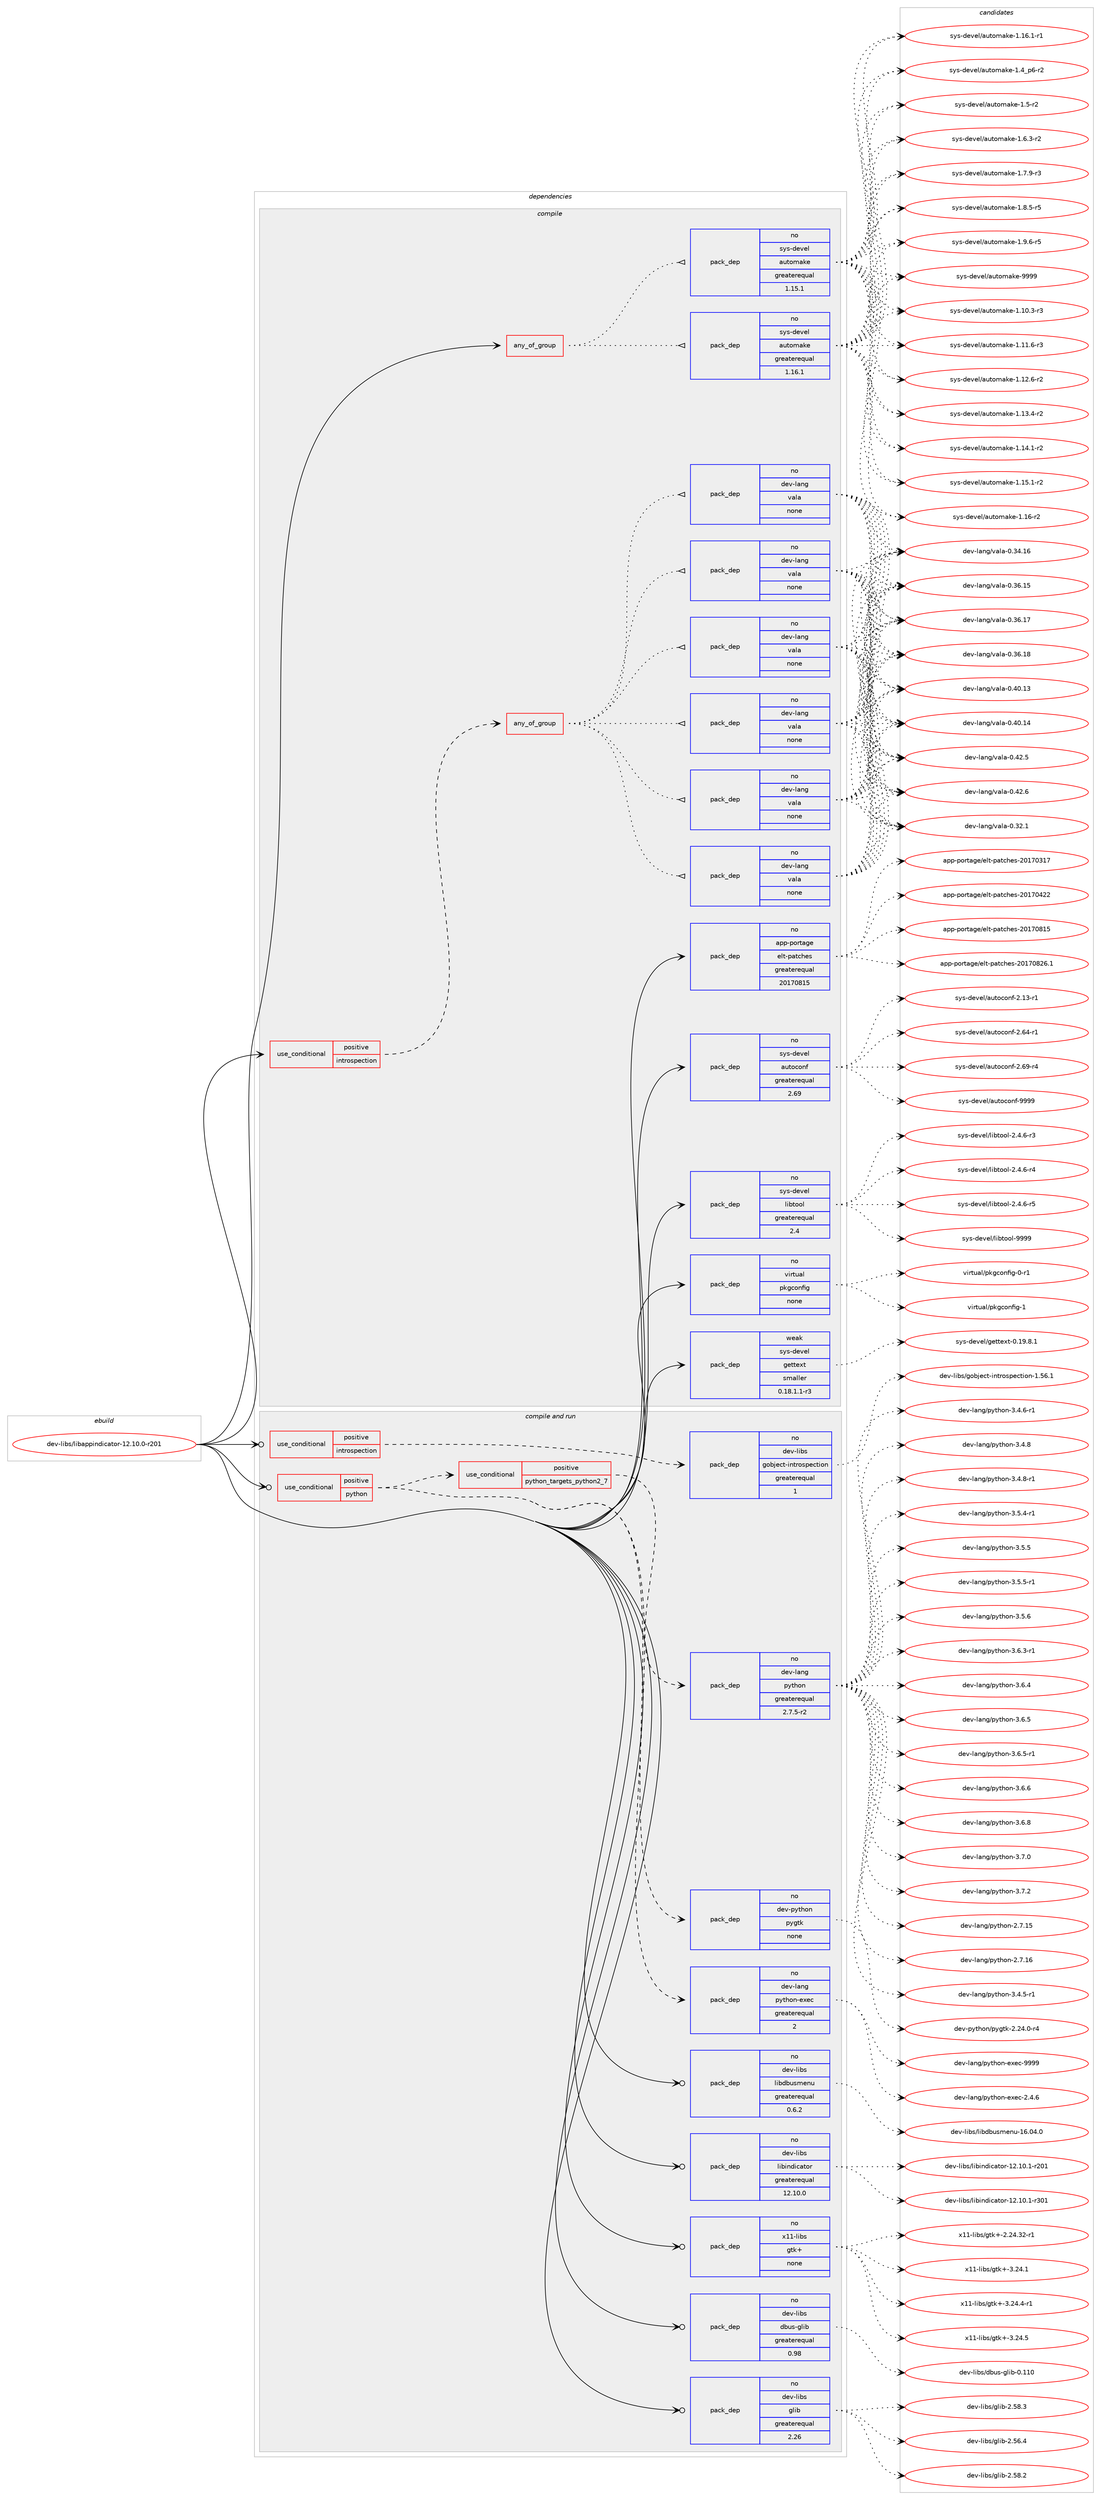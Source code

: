 digraph prolog {

# *************
# Graph options
# *************

newrank=true;
concentrate=true;
compound=true;
graph [rankdir=LR,fontname=Helvetica,fontsize=10,ranksep=1.5];#, ranksep=2.5, nodesep=0.2];
edge  [arrowhead=vee];
node  [fontname=Helvetica,fontsize=10];

# **********
# The ebuild
# **********

subgraph cluster_leftcol {
color=gray;
rank=same;
label=<<i>ebuild</i>>;
id [label="dev-libs/libappindicator-12.10.0-r201", color=red, width=4, href="../dev-libs/libappindicator-12.10.0-r201.svg"];
}

# ****************
# The dependencies
# ****************

subgraph cluster_midcol {
color=gray;
label=<<i>dependencies</i>>;
subgraph cluster_compile {
fillcolor="#eeeeee";
style=filled;
label=<<i>compile</i>>;
subgraph any22196 {
dependency1366815 [label=<<TABLE BORDER="0" CELLBORDER="1" CELLSPACING="0" CELLPADDING="4"><TR><TD CELLPADDING="10">any_of_group</TD></TR></TABLE>>, shape=none, color=red];subgraph pack978247 {
dependency1366816 [label=<<TABLE BORDER="0" CELLBORDER="1" CELLSPACING="0" CELLPADDING="4" WIDTH="220"><TR><TD ROWSPAN="6" CELLPADDING="30">pack_dep</TD></TR><TR><TD WIDTH="110">no</TD></TR><TR><TD>sys-devel</TD></TR><TR><TD>automake</TD></TR><TR><TD>greaterequal</TD></TR><TR><TD>1.16.1</TD></TR></TABLE>>, shape=none, color=blue];
}
dependency1366815:e -> dependency1366816:w [weight=20,style="dotted",arrowhead="oinv"];
subgraph pack978248 {
dependency1366817 [label=<<TABLE BORDER="0" CELLBORDER="1" CELLSPACING="0" CELLPADDING="4" WIDTH="220"><TR><TD ROWSPAN="6" CELLPADDING="30">pack_dep</TD></TR><TR><TD WIDTH="110">no</TD></TR><TR><TD>sys-devel</TD></TR><TR><TD>automake</TD></TR><TR><TD>greaterequal</TD></TR><TR><TD>1.15.1</TD></TR></TABLE>>, shape=none, color=blue];
}
dependency1366815:e -> dependency1366817:w [weight=20,style="dotted",arrowhead="oinv"];
}
id:e -> dependency1366815:w [weight=20,style="solid",arrowhead="vee"];
subgraph cond365820 {
dependency1366818 [label=<<TABLE BORDER="0" CELLBORDER="1" CELLSPACING="0" CELLPADDING="4"><TR><TD ROWSPAN="3" CELLPADDING="10">use_conditional</TD></TR><TR><TD>positive</TD></TR><TR><TD>introspection</TD></TR></TABLE>>, shape=none, color=red];
subgraph any22197 {
dependency1366819 [label=<<TABLE BORDER="0" CELLBORDER="1" CELLSPACING="0" CELLPADDING="4"><TR><TD CELLPADDING="10">any_of_group</TD></TR></TABLE>>, shape=none, color=red];subgraph pack978249 {
dependency1366820 [label=<<TABLE BORDER="0" CELLBORDER="1" CELLSPACING="0" CELLPADDING="4" WIDTH="220"><TR><TD ROWSPAN="6" CELLPADDING="30">pack_dep</TD></TR><TR><TD WIDTH="110">no</TD></TR><TR><TD>dev-lang</TD></TR><TR><TD>vala</TD></TR><TR><TD>none</TD></TR><TR><TD></TD></TR></TABLE>>, shape=none, color=blue];
}
dependency1366819:e -> dependency1366820:w [weight=20,style="dotted",arrowhead="oinv"];
subgraph pack978250 {
dependency1366821 [label=<<TABLE BORDER="0" CELLBORDER="1" CELLSPACING="0" CELLPADDING="4" WIDTH="220"><TR><TD ROWSPAN="6" CELLPADDING="30">pack_dep</TD></TR><TR><TD WIDTH="110">no</TD></TR><TR><TD>dev-lang</TD></TR><TR><TD>vala</TD></TR><TR><TD>none</TD></TR><TR><TD></TD></TR></TABLE>>, shape=none, color=blue];
}
dependency1366819:e -> dependency1366821:w [weight=20,style="dotted",arrowhead="oinv"];
subgraph pack978251 {
dependency1366822 [label=<<TABLE BORDER="0" CELLBORDER="1" CELLSPACING="0" CELLPADDING="4" WIDTH="220"><TR><TD ROWSPAN="6" CELLPADDING="30">pack_dep</TD></TR><TR><TD WIDTH="110">no</TD></TR><TR><TD>dev-lang</TD></TR><TR><TD>vala</TD></TR><TR><TD>none</TD></TR><TR><TD></TD></TR></TABLE>>, shape=none, color=blue];
}
dependency1366819:e -> dependency1366822:w [weight=20,style="dotted",arrowhead="oinv"];
subgraph pack978252 {
dependency1366823 [label=<<TABLE BORDER="0" CELLBORDER="1" CELLSPACING="0" CELLPADDING="4" WIDTH="220"><TR><TD ROWSPAN="6" CELLPADDING="30">pack_dep</TD></TR><TR><TD WIDTH="110">no</TD></TR><TR><TD>dev-lang</TD></TR><TR><TD>vala</TD></TR><TR><TD>none</TD></TR><TR><TD></TD></TR></TABLE>>, shape=none, color=blue];
}
dependency1366819:e -> dependency1366823:w [weight=20,style="dotted",arrowhead="oinv"];
subgraph pack978253 {
dependency1366824 [label=<<TABLE BORDER="0" CELLBORDER="1" CELLSPACING="0" CELLPADDING="4" WIDTH="220"><TR><TD ROWSPAN="6" CELLPADDING="30">pack_dep</TD></TR><TR><TD WIDTH="110">no</TD></TR><TR><TD>dev-lang</TD></TR><TR><TD>vala</TD></TR><TR><TD>none</TD></TR><TR><TD></TD></TR></TABLE>>, shape=none, color=blue];
}
dependency1366819:e -> dependency1366824:w [weight=20,style="dotted",arrowhead="oinv"];
subgraph pack978254 {
dependency1366825 [label=<<TABLE BORDER="0" CELLBORDER="1" CELLSPACING="0" CELLPADDING="4" WIDTH="220"><TR><TD ROWSPAN="6" CELLPADDING="30">pack_dep</TD></TR><TR><TD WIDTH="110">no</TD></TR><TR><TD>dev-lang</TD></TR><TR><TD>vala</TD></TR><TR><TD>none</TD></TR><TR><TD></TD></TR></TABLE>>, shape=none, color=blue];
}
dependency1366819:e -> dependency1366825:w [weight=20,style="dotted",arrowhead="oinv"];
}
dependency1366818:e -> dependency1366819:w [weight=20,style="dashed",arrowhead="vee"];
}
id:e -> dependency1366818:w [weight=20,style="solid",arrowhead="vee"];
subgraph pack978255 {
dependency1366826 [label=<<TABLE BORDER="0" CELLBORDER="1" CELLSPACING="0" CELLPADDING="4" WIDTH="220"><TR><TD ROWSPAN="6" CELLPADDING="30">pack_dep</TD></TR><TR><TD WIDTH="110">no</TD></TR><TR><TD>app-portage</TD></TR><TR><TD>elt-patches</TD></TR><TR><TD>greaterequal</TD></TR><TR><TD>20170815</TD></TR></TABLE>>, shape=none, color=blue];
}
id:e -> dependency1366826:w [weight=20,style="solid",arrowhead="vee"];
subgraph pack978256 {
dependency1366827 [label=<<TABLE BORDER="0" CELLBORDER="1" CELLSPACING="0" CELLPADDING="4" WIDTH="220"><TR><TD ROWSPAN="6" CELLPADDING="30">pack_dep</TD></TR><TR><TD WIDTH="110">no</TD></TR><TR><TD>sys-devel</TD></TR><TR><TD>autoconf</TD></TR><TR><TD>greaterequal</TD></TR><TR><TD>2.69</TD></TR></TABLE>>, shape=none, color=blue];
}
id:e -> dependency1366827:w [weight=20,style="solid",arrowhead="vee"];
subgraph pack978257 {
dependency1366828 [label=<<TABLE BORDER="0" CELLBORDER="1" CELLSPACING="0" CELLPADDING="4" WIDTH="220"><TR><TD ROWSPAN="6" CELLPADDING="30">pack_dep</TD></TR><TR><TD WIDTH="110">no</TD></TR><TR><TD>sys-devel</TD></TR><TR><TD>libtool</TD></TR><TR><TD>greaterequal</TD></TR><TR><TD>2.4</TD></TR></TABLE>>, shape=none, color=blue];
}
id:e -> dependency1366828:w [weight=20,style="solid",arrowhead="vee"];
subgraph pack978258 {
dependency1366829 [label=<<TABLE BORDER="0" CELLBORDER="1" CELLSPACING="0" CELLPADDING="4" WIDTH="220"><TR><TD ROWSPAN="6" CELLPADDING="30">pack_dep</TD></TR><TR><TD WIDTH="110">no</TD></TR><TR><TD>virtual</TD></TR><TR><TD>pkgconfig</TD></TR><TR><TD>none</TD></TR><TR><TD></TD></TR></TABLE>>, shape=none, color=blue];
}
id:e -> dependency1366829:w [weight=20,style="solid",arrowhead="vee"];
subgraph pack978259 {
dependency1366830 [label=<<TABLE BORDER="0" CELLBORDER="1" CELLSPACING="0" CELLPADDING="4" WIDTH="220"><TR><TD ROWSPAN="6" CELLPADDING="30">pack_dep</TD></TR><TR><TD WIDTH="110">weak</TD></TR><TR><TD>sys-devel</TD></TR><TR><TD>gettext</TD></TR><TR><TD>smaller</TD></TR><TR><TD>0.18.1.1-r3</TD></TR></TABLE>>, shape=none, color=blue];
}
id:e -> dependency1366830:w [weight=20,style="solid",arrowhead="vee"];
}
subgraph cluster_compileandrun {
fillcolor="#eeeeee";
style=filled;
label=<<i>compile and run</i>>;
subgraph cond365821 {
dependency1366831 [label=<<TABLE BORDER="0" CELLBORDER="1" CELLSPACING="0" CELLPADDING="4"><TR><TD ROWSPAN="3" CELLPADDING="10">use_conditional</TD></TR><TR><TD>positive</TD></TR><TR><TD>introspection</TD></TR></TABLE>>, shape=none, color=red];
subgraph pack978260 {
dependency1366832 [label=<<TABLE BORDER="0" CELLBORDER="1" CELLSPACING="0" CELLPADDING="4" WIDTH="220"><TR><TD ROWSPAN="6" CELLPADDING="30">pack_dep</TD></TR><TR><TD WIDTH="110">no</TD></TR><TR><TD>dev-libs</TD></TR><TR><TD>gobject-introspection</TD></TR><TR><TD>greaterequal</TD></TR><TR><TD>1</TD></TR></TABLE>>, shape=none, color=blue];
}
dependency1366831:e -> dependency1366832:w [weight=20,style="dashed",arrowhead="vee"];
}
id:e -> dependency1366831:w [weight=20,style="solid",arrowhead="odotvee"];
subgraph cond365822 {
dependency1366833 [label=<<TABLE BORDER="0" CELLBORDER="1" CELLSPACING="0" CELLPADDING="4"><TR><TD ROWSPAN="3" CELLPADDING="10">use_conditional</TD></TR><TR><TD>positive</TD></TR><TR><TD>python</TD></TR></TABLE>>, shape=none, color=red];
subgraph cond365823 {
dependency1366834 [label=<<TABLE BORDER="0" CELLBORDER="1" CELLSPACING="0" CELLPADDING="4"><TR><TD ROWSPAN="3" CELLPADDING="10">use_conditional</TD></TR><TR><TD>positive</TD></TR><TR><TD>python_targets_python2_7</TD></TR></TABLE>>, shape=none, color=red];
subgraph pack978261 {
dependency1366835 [label=<<TABLE BORDER="0" CELLBORDER="1" CELLSPACING="0" CELLPADDING="4" WIDTH="220"><TR><TD ROWSPAN="6" CELLPADDING="30">pack_dep</TD></TR><TR><TD WIDTH="110">no</TD></TR><TR><TD>dev-lang</TD></TR><TR><TD>python</TD></TR><TR><TD>greaterequal</TD></TR><TR><TD>2.7.5-r2</TD></TR></TABLE>>, shape=none, color=blue];
}
dependency1366834:e -> dependency1366835:w [weight=20,style="dashed",arrowhead="vee"];
}
dependency1366833:e -> dependency1366834:w [weight=20,style="dashed",arrowhead="vee"];
subgraph pack978262 {
dependency1366836 [label=<<TABLE BORDER="0" CELLBORDER="1" CELLSPACING="0" CELLPADDING="4" WIDTH="220"><TR><TD ROWSPAN="6" CELLPADDING="30">pack_dep</TD></TR><TR><TD WIDTH="110">no</TD></TR><TR><TD>dev-lang</TD></TR><TR><TD>python-exec</TD></TR><TR><TD>greaterequal</TD></TR><TR><TD>2</TD></TR></TABLE>>, shape=none, color=blue];
}
dependency1366833:e -> dependency1366836:w [weight=20,style="dashed",arrowhead="vee"];
subgraph pack978263 {
dependency1366837 [label=<<TABLE BORDER="0" CELLBORDER="1" CELLSPACING="0" CELLPADDING="4" WIDTH="220"><TR><TD ROWSPAN="6" CELLPADDING="30">pack_dep</TD></TR><TR><TD WIDTH="110">no</TD></TR><TR><TD>dev-python</TD></TR><TR><TD>pygtk</TD></TR><TR><TD>none</TD></TR><TR><TD></TD></TR></TABLE>>, shape=none, color=blue];
}
dependency1366833:e -> dependency1366837:w [weight=20,style="dashed",arrowhead="vee"];
}
id:e -> dependency1366833:w [weight=20,style="solid",arrowhead="odotvee"];
subgraph pack978264 {
dependency1366838 [label=<<TABLE BORDER="0" CELLBORDER="1" CELLSPACING="0" CELLPADDING="4" WIDTH="220"><TR><TD ROWSPAN="6" CELLPADDING="30">pack_dep</TD></TR><TR><TD WIDTH="110">no</TD></TR><TR><TD>dev-libs</TD></TR><TR><TD>dbus-glib</TD></TR><TR><TD>greaterequal</TD></TR><TR><TD>0.98</TD></TR></TABLE>>, shape=none, color=blue];
}
id:e -> dependency1366838:w [weight=20,style="solid",arrowhead="odotvee"];
subgraph pack978265 {
dependency1366839 [label=<<TABLE BORDER="0" CELLBORDER="1" CELLSPACING="0" CELLPADDING="4" WIDTH="220"><TR><TD ROWSPAN="6" CELLPADDING="30">pack_dep</TD></TR><TR><TD WIDTH="110">no</TD></TR><TR><TD>dev-libs</TD></TR><TR><TD>glib</TD></TR><TR><TD>greaterequal</TD></TR><TR><TD>2.26</TD></TR></TABLE>>, shape=none, color=blue];
}
id:e -> dependency1366839:w [weight=20,style="solid",arrowhead="odotvee"];
subgraph pack978266 {
dependency1366840 [label=<<TABLE BORDER="0" CELLBORDER="1" CELLSPACING="0" CELLPADDING="4" WIDTH="220"><TR><TD ROWSPAN="6" CELLPADDING="30">pack_dep</TD></TR><TR><TD WIDTH="110">no</TD></TR><TR><TD>dev-libs</TD></TR><TR><TD>libdbusmenu</TD></TR><TR><TD>greaterequal</TD></TR><TR><TD>0.6.2</TD></TR></TABLE>>, shape=none, color=blue];
}
id:e -> dependency1366840:w [weight=20,style="solid",arrowhead="odotvee"];
subgraph pack978267 {
dependency1366841 [label=<<TABLE BORDER="0" CELLBORDER="1" CELLSPACING="0" CELLPADDING="4" WIDTH="220"><TR><TD ROWSPAN="6" CELLPADDING="30">pack_dep</TD></TR><TR><TD WIDTH="110">no</TD></TR><TR><TD>dev-libs</TD></TR><TR><TD>libindicator</TD></TR><TR><TD>greaterequal</TD></TR><TR><TD>12.10.0</TD></TR></TABLE>>, shape=none, color=blue];
}
id:e -> dependency1366841:w [weight=20,style="solid",arrowhead="odotvee"];
subgraph pack978268 {
dependency1366842 [label=<<TABLE BORDER="0" CELLBORDER="1" CELLSPACING="0" CELLPADDING="4" WIDTH="220"><TR><TD ROWSPAN="6" CELLPADDING="30">pack_dep</TD></TR><TR><TD WIDTH="110">no</TD></TR><TR><TD>x11-libs</TD></TR><TR><TD>gtk+</TD></TR><TR><TD>none</TD></TR><TR><TD></TD></TR></TABLE>>, shape=none, color=blue];
}
id:e -> dependency1366842:w [weight=20,style="solid",arrowhead="odotvee"];
}
subgraph cluster_run {
fillcolor="#eeeeee";
style=filled;
label=<<i>run</i>>;
}
}

# **************
# The candidates
# **************

subgraph cluster_choices {
rank=same;
color=gray;
label=<<i>candidates</i>>;

subgraph choice978247 {
color=black;
nodesep=1;
choice11512111545100101118101108479711711611110997107101454946494846514511451 [label="sys-devel/automake-1.10.3-r3", color=red, width=4,href="../sys-devel/automake-1.10.3-r3.svg"];
choice11512111545100101118101108479711711611110997107101454946494946544511451 [label="sys-devel/automake-1.11.6-r3", color=red, width=4,href="../sys-devel/automake-1.11.6-r3.svg"];
choice11512111545100101118101108479711711611110997107101454946495046544511450 [label="sys-devel/automake-1.12.6-r2", color=red, width=4,href="../sys-devel/automake-1.12.6-r2.svg"];
choice11512111545100101118101108479711711611110997107101454946495146524511450 [label="sys-devel/automake-1.13.4-r2", color=red, width=4,href="../sys-devel/automake-1.13.4-r2.svg"];
choice11512111545100101118101108479711711611110997107101454946495246494511450 [label="sys-devel/automake-1.14.1-r2", color=red, width=4,href="../sys-devel/automake-1.14.1-r2.svg"];
choice11512111545100101118101108479711711611110997107101454946495346494511450 [label="sys-devel/automake-1.15.1-r2", color=red, width=4,href="../sys-devel/automake-1.15.1-r2.svg"];
choice1151211154510010111810110847971171161111099710710145494649544511450 [label="sys-devel/automake-1.16-r2", color=red, width=4,href="../sys-devel/automake-1.16-r2.svg"];
choice11512111545100101118101108479711711611110997107101454946495446494511449 [label="sys-devel/automake-1.16.1-r1", color=red, width=4,href="../sys-devel/automake-1.16.1-r1.svg"];
choice115121115451001011181011084797117116111109971071014549465295112544511450 [label="sys-devel/automake-1.4_p6-r2", color=red, width=4,href="../sys-devel/automake-1.4_p6-r2.svg"];
choice11512111545100101118101108479711711611110997107101454946534511450 [label="sys-devel/automake-1.5-r2", color=red, width=4,href="../sys-devel/automake-1.5-r2.svg"];
choice115121115451001011181011084797117116111109971071014549465446514511450 [label="sys-devel/automake-1.6.3-r2", color=red, width=4,href="../sys-devel/automake-1.6.3-r2.svg"];
choice115121115451001011181011084797117116111109971071014549465546574511451 [label="sys-devel/automake-1.7.9-r3", color=red, width=4,href="../sys-devel/automake-1.7.9-r3.svg"];
choice115121115451001011181011084797117116111109971071014549465646534511453 [label="sys-devel/automake-1.8.5-r5", color=red, width=4,href="../sys-devel/automake-1.8.5-r5.svg"];
choice115121115451001011181011084797117116111109971071014549465746544511453 [label="sys-devel/automake-1.9.6-r5", color=red, width=4,href="../sys-devel/automake-1.9.6-r5.svg"];
choice115121115451001011181011084797117116111109971071014557575757 [label="sys-devel/automake-9999", color=red, width=4,href="../sys-devel/automake-9999.svg"];
dependency1366816:e -> choice11512111545100101118101108479711711611110997107101454946494846514511451:w [style=dotted,weight="100"];
dependency1366816:e -> choice11512111545100101118101108479711711611110997107101454946494946544511451:w [style=dotted,weight="100"];
dependency1366816:e -> choice11512111545100101118101108479711711611110997107101454946495046544511450:w [style=dotted,weight="100"];
dependency1366816:e -> choice11512111545100101118101108479711711611110997107101454946495146524511450:w [style=dotted,weight="100"];
dependency1366816:e -> choice11512111545100101118101108479711711611110997107101454946495246494511450:w [style=dotted,weight="100"];
dependency1366816:e -> choice11512111545100101118101108479711711611110997107101454946495346494511450:w [style=dotted,weight="100"];
dependency1366816:e -> choice1151211154510010111810110847971171161111099710710145494649544511450:w [style=dotted,weight="100"];
dependency1366816:e -> choice11512111545100101118101108479711711611110997107101454946495446494511449:w [style=dotted,weight="100"];
dependency1366816:e -> choice115121115451001011181011084797117116111109971071014549465295112544511450:w [style=dotted,weight="100"];
dependency1366816:e -> choice11512111545100101118101108479711711611110997107101454946534511450:w [style=dotted,weight="100"];
dependency1366816:e -> choice115121115451001011181011084797117116111109971071014549465446514511450:w [style=dotted,weight="100"];
dependency1366816:e -> choice115121115451001011181011084797117116111109971071014549465546574511451:w [style=dotted,weight="100"];
dependency1366816:e -> choice115121115451001011181011084797117116111109971071014549465646534511453:w [style=dotted,weight="100"];
dependency1366816:e -> choice115121115451001011181011084797117116111109971071014549465746544511453:w [style=dotted,weight="100"];
dependency1366816:e -> choice115121115451001011181011084797117116111109971071014557575757:w [style=dotted,weight="100"];
}
subgraph choice978248 {
color=black;
nodesep=1;
choice11512111545100101118101108479711711611110997107101454946494846514511451 [label="sys-devel/automake-1.10.3-r3", color=red, width=4,href="../sys-devel/automake-1.10.3-r3.svg"];
choice11512111545100101118101108479711711611110997107101454946494946544511451 [label="sys-devel/automake-1.11.6-r3", color=red, width=4,href="../sys-devel/automake-1.11.6-r3.svg"];
choice11512111545100101118101108479711711611110997107101454946495046544511450 [label="sys-devel/automake-1.12.6-r2", color=red, width=4,href="../sys-devel/automake-1.12.6-r2.svg"];
choice11512111545100101118101108479711711611110997107101454946495146524511450 [label="sys-devel/automake-1.13.4-r2", color=red, width=4,href="../sys-devel/automake-1.13.4-r2.svg"];
choice11512111545100101118101108479711711611110997107101454946495246494511450 [label="sys-devel/automake-1.14.1-r2", color=red, width=4,href="../sys-devel/automake-1.14.1-r2.svg"];
choice11512111545100101118101108479711711611110997107101454946495346494511450 [label="sys-devel/automake-1.15.1-r2", color=red, width=4,href="../sys-devel/automake-1.15.1-r2.svg"];
choice1151211154510010111810110847971171161111099710710145494649544511450 [label="sys-devel/automake-1.16-r2", color=red, width=4,href="../sys-devel/automake-1.16-r2.svg"];
choice11512111545100101118101108479711711611110997107101454946495446494511449 [label="sys-devel/automake-1.16.1-r1", color=red, width=4,href="../sys-devel/automake-1.16.1-r1.svg"];
choice115121115451001011181011084797117116111109971071014549465295112544511450 [label="sys-devel/automake-1.4_p6-r2", color=red, width=4,href="../sys-devel/automake-1.4_p6-r2.svg"];
choice11512111545100101118101108479711711611110997107101454946534511450 [label="sys-devel/automake-1.5-r2", color=red, width=4,href="../sys-devel/automake-1.5-r2.svg"];
choice115121115451001011181011084797117116111109971071014549465446514511450 [label="sys-devel/automake-1.6.3-r2", color=red, width=4,href="../sys-devel/automake-1.6.3-r2.svg"];
choice115121115451001011181011084797117116111109971071014549465546574511451 [label="sys-devel/automake-1.7.9-r3", color=red, width=4,href="../sys-devel/automake-1.7.9-r3.svg"];
choice115121115451001011181011084797117116111109971071014549465646534511453 [label="sys-devel/automake-1.8.5-r5", color=red, width=4,href="../sys-devel/automake-1.8.5-r5.svg"];
choice115121115451001011181011084797117116111109971071014549465746544511453 [label="sys-devel/automake-1.9.6-r5", color=red, width=4,href="../sys-devel/automake-1.9.6-r5.svg"];
choice115121115451001011181011084797117116111109971071014557575757 [label="sys-devel/automake-9999", color=red, width=4,href="../sys-devel/automake-9999.svg"];
dependency1366817:e -> choice11512111545100101118101108479711711611110997107101454946494846514511451:w [style=dotted,weight="100"];
dependency1366817:e -> choice11512111545100101118101108479711711611110997107101454946494946544511451:w [style=dotted,weight="100"];
dependency1366817:e -> choice11512111545100101118101108479711711611110997107101454946495046544511450:w [style=dotted,weight="100"];
dependency1366817:e -> choice11512111545100101118101108479711711611110997107101454946495146524511450:w [style=dotted,weight="100"];
dependency1366817:e -> choice11512111545100101118101108479711711611110997107101454946495246494511450:w [style=dotted,weight="100"];
dependency1366817:e -> choice11512111545100101118101108479711711611110997107101454946495346494511450:w [style=dotted,weight="100"];
dependency1366817:e -> choice1151211154510010111810110847971171161111099710710145494649544511450:w [style=dotted,weight="100"];
dependency1366817:e -> choice11512111545100101118101108479711711611110997107101454946495446494511449:w [style=dotted,weight="100"];
dependency1366817:e -> choice115121115451001011181011084797117116111109971071014549465295112544511450:w [style=dotted,weight="100"];
dependency1366817:e -> choice11512111545100101118101108479711711611110997107101454946534511450:w [style=dotted,weight="100"];
dependency1366817:e -> choice115121115451001011181011084797117116111109971071014549465446514511450:w [style=dotted,weight="100"];
dependency1366817:e -> choice115121115451001011181011084797117116111109971071014549465546574511451:w [style=dotted,weight="100"];
dependency1366817:e -> choice115121115451001011181011084797117116111109971071014549465646534511453:w [style=dotted,weight="100"];
dependency1366817:e -> choice115121115451001011181011084797117116111109971071014549465746544511453:w [style=dotted,weight="100"];
dependency1366817:e -> choice115121115451001011181011084797117116111109971071014557575757:w [style=dotted,weight="100"];
}
subgraph choice978249 {
color=black;
nodesep=1;
choice100101118451089711010347118971089745484651504649 [label="dev-lang/vala-0.32.1", color=red, width=4,href="../dev-lang/vala-0.32.1.svg"];
choice10010111845108971101034711897108974548465152464954 [label="dev-lang/vala-0.34.16", color=red, width=4,href="../dev-lang/vala-0.34.16.svg"];
choice10010111845108971101034711897108974548465154464953 [label="dev-lang/vala-0.36.15", color=red, width=4,href="../dev-lang/vala-0.36.15.svg"];
choice10010111845108971101034711897108974548465154464955 [label="dev-lang/vala-0.36.17", color=red, width=4,href="../dev-lang/vala-0.36.17.svg"];
choice10010111845108971101034711897108974548465154464956 [label="dev-lang/vala-0.36.18", color=red, width=4,href="../dev-lang/vala-0.36.18.svg"];
choice10010111845108971101034711897108974548465248464951 [label="dev-lang/vala-0.40.13", color=red, width=4,href="../dev-lang/vala-0.40.13.svg"];
choice10010111845108971101034711897108974548465248464952 [label="dev-lang/vala-0.40.14", color=red, width=4,href="../dev-lang/vala-0.40.14.svg"];
choice100101118451089711010347118971089745484652504653 [label="dev-lang/vala-0.42.5", color=red, width=4,href="../dev-lang/vala-0.42.5.svg"];
choice100101118451089711010347118971089745484652504654 [label="dev-lang/vala-0.42.6", color=red, width=4,href="../dev-lang/vala-0.42.6.svg"];
dependency1366820:e -> choice100101118451089711010347118971089745484651504649:w [style=dotted,weight="100"];
dependency1366820:e -> choice10010111845108971101034711897108974548465152464954:w [style=dotted,weight="100"];
dependency1366820:e -> choice10010111845108971101034711897108974548465154464953:w [style=dotted,weight="100"];
dependency1366820:e -> choice10010111845108971101034711897108974548465154464955:w [style=dotted,weight="100"];
dependency1366820:e -> choice10010111845108971101034711897108974548465154464956:w [style=dotted,weight="100"];
dependency1366820:e -> choice10010111845108971101034711897108974548465248464951:w [style=dotted,weight="100"];
dependency1366820:e -> choice10010111845108971101034711897108974548465248464952:w [style=dotted,weight="100"];
dependency1366820:e -> choice100101118451089711010347118971089745484652504653:w [style=dotted,weight="100"];
dependency1366820:e -> choice100101118451089711010347118971089745484652504654:w [style=dotted,weight="100"];
}
subgraph choice978250 {
color=black;
nodesep=1;
choice100101118451089711010347118971089745484651504649 [label="dev-lang/vala-0.32.1", color=red, width=4,href="../dev-lang/vala-0.32.1.svg"];
choice10010111845108971101034711897108974548465152464954 [label="dev-lang/vala-0.34.16", color=red, width=4,href="../dev-lang/vala-0.34.16.svg"];
choice10010111845108971101034711897108974548465154464953 [label="dev-lang/vala-0.36.15", color=red, width=4,href="../dev-lang/vala-0.36.15.svg"];
choice10010111845108971101034711897108974548465154464955 [label="dev-lang/vala-0.36.17", color=red, width=4,href="../dev-lang/vala-0.36.17.svg"];
choice10010111845108971101034711897108974548465154464956 [label="dev-lang/vala-0.36.18", color=red, width=4,href="../dev-lang/vala-0.36.18.svg"];
choice10010111845108971101034711897108974548465248464951 [label="dev-lang/vala-0.40.13", color=red, width=4,href="../dev-lang/vala-0.40.13.svg"];
choice10010111845108971101034711897108974548465248464952 [label="dev-lang/vala-0.40.14", color=red, width=4,href="../dev-lang/vala-0.40.14.svg"];
choice100101118451089711010347118971089745484652504653 [label="dev-lang/vala-0.42.5", color=red, width=4,href="../dev-lang/vala-0.42.5.svg"];
choice100101118451089711010347118971089745484652504654 [label="dev-lang/vala-0.42.6", color=red, width=4,href="../dev-lang/vala-0.42.6.svg"];
dependency1366821:e -> choice100101118451089711010347118971089745484651504649:w [style=dotted,weight="100"];
dependency1366821:e -> choice10010111845108971101034711897108974548465152464954:w [style=dotted,weight="100"];
dependency1366821:e -> choice10010111845108971101034711897108974548465154464953:w [style=dotted,weight="100"];
dependency1366821:e -> choice10010111845108971101034711897108974548465154464955:w [style=dotted,weight="100"];
dependency1366821:e -> choice10010111845108971101034711897108974548465154464956:w [style=dotted,weight="100"];
dependency1366821:e -> choice10010111845108971101034711897108974548465248464951:w [style=dotted,weight="100"];
dependency1366821:e -> choice10010111845108971101034711897108974548465248464952:w [style=dotted,weight="100"];
dependency1366821:e -> choice100101118451089711010347118971089745484652504653:w [style=dotted,weight="100"];
dependency1366821:e -> choice100101118451089711010347118971089745484652504654:w [style=dotted,weight="100"];
}
subgraph choice978251 {
color=black;
nodesep=1;
choice100101118451089711010347118971089745484651504649 [label="dev-lang/vala-0.32.1", color=red, width=4,href="../dev-lang/vala-0.32.1.svg"];
choice10010111845108971101034711897108974548465152464954 [label="dev-lang/vala-0.34.16", color=red, width=4,href="../dev-lang/vala-0.34.16.svg"];
choice10010111845108971101034711897108974548465154464953 [label="dev-lang/vala-0.36.15", color=red, width=4,href="../dev-lang/vala-0.36.15.svg"];
choice10010111845108971101034711897108974548465154464955 [label="dev-lang/vala-0.36.17", color=red, width=4,href="../dev-lang/vala-0.36.17.svg"];
choice10010111845108971101034711897108974548465154464956 [label="dev-lang/vala-0.36.18", color=red, width=4,href="../dev-lang/vala-0.36.18.svg"];
choice10010111845108971101034711897108974548465248464951 [label="dev-lang/vala-0.40.13", color=red, width=4,href="../dev-lang/vala-0.40.13.svg"];
choice10010111845108971101034711897108974548465248464952 [label="dev-lang/vala-0.40.14", color=red, width=4,href="../dev-lang/vala-0.40.14.svg"];
choice100101118451089711010347118971089745484652504653 [label="dev-lang/vala-0.42.5", color=red, width=4,href="../dev-lang/vala-0.42.5.svg"];
choice100101118451089711010347118971089745484652504654 [label="dev-lang/vala-0.42.6", color=red, width=4,href="../dev-lang/vala-0.42.6.svg"];
dependency1366822:e -> choice100101118451089711010347118971089745484651504649:w [style=dotted,weight="100"];
dependency1366822:e -> choice10010111845108971101034711897108974548465152464954:w [style=dotted,weight="100"];
dependency1366822:e -> choice10010111845108971101034711897108974548465154464953:w [style=dotted,weight="100"];
dependency1366822:e -> choice10010111845108971101034711897108974548465154464955:w [style=dotted,weight="100"];
dependency1366822:e -> choice10010111845108971101034711897108974548465154464956:w [style=dotted,weight="100"];
dependency1366822:e -> choice10010111845108971101034711897108974548465248464951:w [style=dotted,weight="100"];
dependency1366822:e -> choice10010111845108971101034711897108974548465248464952:w [style=dotted,weight="100"];
dependency1366822:e -> choice100101118451089711010347118971089745484652504653:w [style=dotted,weight="100"];
dependency1366822:e -> choice100101118451089711010347118971089745484652504654:w [style=dotted,weight="100"];
}
subgraph choice978252 {
color=black;
nodesep=1;
choice100101118451089711010347118971089745484651504649 [label="dev-lang/vala-0.32.1", color=red, width=4,href="../dev-lang/vala-0.32.1.svg"];
choice10010111845108971101034711897108974548465152464954 [label="dev-lang/vala-0.34.16", color=red, width=4,href="../dev-lang/vala-0.34.16.svg"];
choice10010111845108971101034711897108974548465154464953 [label="dev-lang/vala-0.36.15", color=red, width=4,href="../dev-lang/vala-0.36.15.svg"];
choice10010111845108971101034711897108974548465154464955 [label="dev-lang/vala-0.36.17", color=red, width=4,href="../dev-lang/vala-0.36.17.svg"];
choice10010111845108971101034711897108974548465154464956 [label="dev-lang/vala-0.36.18", color=red, width=4,href="../dev-lang/vala-0.36.18.svg"];
choice10010111845108971101034711897108974548465248464951 [label="dev-lang/vala-0.40.13", color=red, width=4,href="../dev-lang/vala-0.40.13.svg"];
choice10010111845108971101034711897108974548465248464952 [label="dev-lang/vala-0.40.14", color=red, width=4,href="../dev-lang/vala-0.40.14.svg"];
choice100101118451089711010347118971089745484652504653 [label="dev-lang/vala-0.42.5", color=red, width=4,href="../dev-lang/vala-0.42.5.svg"];
choice100101118451089711010347118971089745484652504654 [label="dev-lang/vala-0.42.6", color=red, width=4,href="../dev-lang/vala-0.42.6.svg"];
dependency1366823:e -> choice100101118451089711010347118971089745484651504649:w [style=dotted,weight="100"];
dependency1366823:e -> choice10010111845108971101034711897108974548465152464954:w [style=dotted,weight="100"];
dependency1366823:e -> choice10010111845108971101034711897108974548465154464953:w [style=dotted,weight="100"];
dependency1366823:e -> choice10010111845108971101034711897108974548465154464955:w [style=dotted,weight="100"];
dependency1366823:e -> choice10010111845108971101034711897108974548465154464956:w [style=dotted,weight="100"];
dependency1366823:e -> choice10010111845108971101034711897108974548465248464951:w [style=dotted,weight="100"];
dependency1366823:e -> choice10010111845108971101034711897108974548465248464952:w [style=dotted,weight="100"];
dependency1366823:e -> choice100101118451089711010347118971089745484652504653:w [style=dotted,weight="100"];
dependency1366823:e -> choice100101118451089711010347118971089745484652504654:w [style=dotted,weight="100"];
}
subgraph choice978253 {
color=black;
nodesep=1;
choice100101118451089711010347118971089745484651504649 [label="dev-lang/vala-0.32.1", color=red, width=4,href="../dev-lang/vala-0.32.1.svg"];
choice10010111845108971101034711897108974548465152464954 [label="dev-lang/vala-0.34.16", color=red, width=4,href="../dev-lang/vala-0.34.16.svg"];
choice10010111845108971101034711897108974548465154464953 [label="dev-lang/vala-0.36.15", color=red, width=4,href="../dev-lang/vala-0.36.15.svg"];
choice10010111845108971101034711897108974548465154464955 [label="dev-lang/vala-0.36.17", color=red, width=4,href="../dev-lang/vala-0.36.17.svg"];
choice10010111845108971101034711897108974548465154464956 [label="dev-lang/vala-0.36.18", color=red, width=4,href="../dev-lang/vala-0.36.18.svg"];
choice10010111845108971101034711897108974548465248464951 [label="dev-lang/vala-0.40.13", color=red, width=4,href="../dev-lang/vala-0.40.13.svg"];
choice10010111845108971101034711897108974548465248464952 [label="dev-lang/vala-0.40.14", color=red, width=4,href="../dev-lang/vala-0.40.14.svg"];
choice100101118451089711010347118971089745484652504653 [label="dev-lang/vala-0.42.5", color=red, width=4,href="../dev-lang/vala-0.42.5.svg"];
choice100101118451089711010347118971089745484652504654 [label="dev-lang/vala-0.42.6", color=red, width=4,href="../dev-lang/vala-0.42.6.svg"];
dependency1366824:e -> choice100101118451089711010347118971089745484651504649:w [style=dotted,weight="100"];
dependency1366824:e -> choice10010111845108971101034711897108974548465152464954:w [style=dotted,weight="100"];
dependency1366824:e -> choice10010111845108971101034711897108974548465154464953:w [style=dotted,weight="100"];
dependency1366824:e -> choice10010111845108971101034711897108974548465154464955:w [style=dotted,weight="100"];
dependency1366824:e -> choice10010111845108971101034711897108974548465154464956:w [style=dotted,weight="100"];
dependency1366824:e -> choice10010111845108971101034711897108974548465248464951:w [style=dotted,weight="100"];
dependency1366824:e -> choice10010111845108971101034711897108974548465248464952:w [style=dotted,weight="100"];
dependency1366824:e -> choice100101118451089711010347118971089745484652504653:w [style=dotted,weight="100"];
dependency1366824:e -> choice100101118451089711010347118971089745484652504654:w [style=dotted,weight="100"];
}
subgraph choice978254 {
color=black;
nodesep=1;
choice100101118451089711010347118971089745484651504649 [label="dev-lang/vala-0.32.1", color=red, width=4,href="../dev-lang/vala-0.32.1.svg"];
choice10010111845108971101034711897108974548465152464954 [label="dev-lang/vala-0.34.16", color=red, width=4,href="../dev-lang/vala-0.34.16.svg"];
choice10010111845108971101034711897108974548465154464953 [label="dev-lang/vala-0.36.15", color=red, width=4,href="../dev-lang/vala-0.36.15.svg"];
choice10010111845108971101034711897108974548465154464955 [label="dev-lang/vala-0.36.17", color=red, width=4,href="../dev-lang/vala-0.36.17.svg"];
choice10010111845108971101034711897108974548465154464956 [label="dev-lang/vala-0.36.18", color=red, width=4,href="../dev-lang/vala-0.36.18.svg"];
choice10010111845108971101034711897108974548465248464951 [label="dev-lang/vala-0.40.13", color=red, width=4,href="../dev-lang/vala-0.40.13.svg"];
choice10010111845108971101034711897108974548465248464952 [label="dev-lang/vala-0.40.14", color=red, width=4,href="../dev-lang/vala-0.40.14.svg"];
choice100101118451089711010347118971089745484652504653 [label="dev-lang/vala-0.42.5", color=red, width=4,href="../dev-lang/vala-0.42.5.svg"];
choice100101118451089711010347118971089745484652504654 [label="dev-lang/vala-0.42.6", color=red, width=4,href="../dev-lang/vala-0.42.6.svg"];
dependency1366825:e -> choice100101118451089711010347118971089745484651504649:w [style=dotted,weight="100"];
dependency1366825:e -> choice10010111845108971101034711897108974548465152464954:w [style=dotted,weight="100"];
dependency1366825:e -> choice10010111845108971101034711897108974548465154464953:w [style=dotted,weight="100"];
dependency1366825:e -> choice10010111845108971101034711897108974548465154464955:w [style=dotted,weight="100"];
dependency1366825:e -> choice10010111845108971101034711897108974548465154464956:w [style=dotted,weight="100"];
dependency1366825:e -> choice10010111845108971101034711897108974548465248464951:w [style=dotted,weight="100"];
dependency1366825:e -> choice10010111845108971101034711897108974548465248464952:w [style=dotted,weight="100"];
dependency1366825:e -> choice100101118451089711010347118971089745484652504653:w [style=dotted,weight="100"];
dependency1366825:e -> choice100101118451089711010347118971089745484652504654:w [style=dotted,weight="100"];
}
subgraph choice978255 {
color=black;
nodesep=1;
choice97112112451121111141169710310147101108116451129711699104101115455048495548514955 [label="app-portage/elt-patches-20170317", color=red, width=4,href="../app-portage/elt-patches-20170317.svg"];
choice97112112451121111141169710310147101108116451129711699104101115455048495548525050 [label="app-portage/elt-patches-20170422", color=red, width=4,href="../app-portage/elt-patches-20170422.svg"];
choice97112112451121111141169710310147101108116451129711699104101115455048495548564953 [label="app-portage/elt-patches-20170815", color=red, width=4,href="../app-portage/elt-patches-20170815.svg"];
choice971121124511211111411697103101471011081164511297116991041011154550484955485650544649 [label="app-portage/elt-patches-20170826.1", color=red, width=4,href="../app-portage/elt-patches-20170826.1.svg"];
dependency1366826:e -> choice97112112451121111141169710310147101108116451129711699104101115455048495548514955:w [style=dotted,weight="100"];
dependency1366826:e -> choice97112112451121111141169710310147101108116451129711699104101115455048495548525050:w [style=dotted,weight="100"];
dependency1366826:e -> choice97112112451121111141169710310147101108116451129711699104101115455048495548564953:w [style=dotted,weight="100"];
dependency1366826:e -> choice971121124511211111411697103101471011081164511297116991041011154550484955485650544649:w [style=dotted,weight="100"];
}
subgraph choice978256 {
color=black;
nodesep=1;
choice1151211154510010111810110847971171161119911111010245504649514511449 [label="sys-devel/autoconf-2.13-r1", color=red, width=4,href="../sys-devel/autoconf-2.13-r1.svg"];
choice1151211154510010111810110847971171161119911111010245504654524511449 [label="sys-devel/autoconf-2.64-r1", color=red, width=4,href="../sys-devel/autoconf-2.64-r1.svg"];
choice1151211154510010111810110847971171161119911111010245504654574511452 [label="sys-devel/autoconf-2.69-r4", color=red, width=4,href="../sys-devel/autoconf-2.69-r4.svg"];
choice115121115451001011181011084797117116111991111101024557575757 [label="sys-devel/autoconf-9999", color=red, width=4,href="../sys-devel/autoconf-9999.svg"];
dependency1366827:e -> choice1151211154510010111810110847971171161119911111010245504649514511449:w [style=dotted,weight="100"];
dependency1366827:e -> choice1151211154510010111810110847971171161119911111010245504654524511449:w [style=dotted,weight="100"];
dependency1366827:e -> choice1151211154510010111810110847971171161119911111010245504654574511452:w [style=dotted,weight="100"];
dependency1366827:e -> choice115121115451001011181011084797117116111991111101024557575757:w [style=dotted,weight="100"];
}
subgraph choice978257 {
color=black;
nodesep=1;
choice1151211154510010111810110847108105981161111111084550465246544511451 [label="sys-devel/libtool-2.4.6-r3", color=red, width=4,href="../sys-devel/libtool-2.4.6-r3.svg"];
choice1151211154510010111810110847108105981161111111084550465246544511452 [label="sys-devel/libtool-2.4.6-r4", color=red, width=4,href="../sys-devel/libtool-2.4.6-r4.svg"];
choice1151211154510010111810110847108105981161111111084550465246544511453 [label="sys-devel/libtool-2.4.6-r5", color=red, width=4,href="../sys-devel/libtool-2.4.6-r5.svg"];
choice1151211154510010111810110847108105981161111111084557575757 [label="sys-devel/libtool-9999", color=red, width=4,href="../sys-devel/libtool-9999.svg"];
dependency1366828:e -> choice1151211154510010111810110847108105981161111111084550465246544511451:w [style=dotted,weight="100"];
dependency1366828:e -> choice1151211154510010111810110847108105981161111111084550465246544511452:w [style=dotted,weight="100"];
dependency1366828:e -> choice1151211154510010111810110847108105981161111111084550465246544511453:w [style=dotted,weight="100"];
dependency1366828:e -> choice1151211154510010111810110847108105981161111111084557575757:w [style=dotted,weight="100"];
}
subgraph choice978258 {
color=black;
nodesep=1;
choice11810511411611797108471121071039911111010210510345484511449 [label="virtual/pkgconfig-0-r1", color=red, width=4,href="../virtual/pkgconfig-0-r1.svg"];
choice1181051141161179710847112107103991111101021051034549 [label="virtual/pkgconfig-1", color=red, width=4,href="../virtual/pkgconfig-1.svg"];
dependency1366829:e -> choice11810511411611797108471121071039911111010210510345484511449:w [style=dotted,weight="100"];
dependency1366829:e -> choice1181051141161179710847112107103991111101021051034549:w [style=dotted,weight="100"];
}
subgraph choice978259 {
color=black;
nodesep=1;
choice1151211154510010111810110847103101116116101120116454846495746564649 [label="sys-devel/gettext-0.19.8.1", color=red, width=4,href="../sys-devel/gettext-0.19.8.1.svg"];
dependency1366830:e -> choice1151211154510010111810110847103101116116101120116454846495746564649:w [style=dotted,weight="100"];
}
subgraph choice978260 {
color=black;
nodesep=1;
choice1001011184510810598115471031119810610199116451051101161141111151121019911610511111045494653544649 [label="dev-libs/gobject-introspection-1.56.1", color=red, width=4,href="../dev-libs/gobject-introspection-1.56.1.svg"];
dependency1366832:e -> choice1001011184510810598115471031119810610199116451051101161141111151121019911610511111045494653544649:w [style=dotted,weight="100"];
}
subgraph choice978261 {
color=black;
nodesep=1;
choice10010111845108971101034711212111610411111045504655464953 [label="dev-lang/python-2.7.15", color=red, width=4,href="../dev-lang/python-2.7.15.svg"];
choice10010111845108971101034711212111610411111045504655464954 [label="dev-lang/python-2.7.16", color=red, width=4,href="../dev-lang/python-2.7.16.svg"];
choice1001011184510897110103471121211161041111104551465246534511449 [label="dev-lang/python-3.4.5-r1", color=red, width=4,href="../dev-lang/python-3.4.5-r1.svg"];
choice1001011184510897110103471121211161041111104551465246544511449 [label="dev-lang/python-3.4.6-r1", color=red, width=4,href="../dev-lang/python-3.4.6-r1.svg"];
choice100101118451089711010347112121116104111110455146524656 [label="dev-lang/python-3.4.8", color=red, width=4,href="../dev-lang/python-3.4.8.svg"];
choice1001011184510897110103471121211161041111104551465246564511449 [label="dev-lang/python-3.4.8-r1", color=red, width=4,href="../dev-lang/python-3.4.8-r1.svg"];
choice1001011184510897110103471121211161041111104551465346524511449 [label="dev-lang/python-3.5.4-r1", color=red, width=4,href="../dev-lang/python-3.5.4-r1.svg"];
choice100101118451089711010347112121116104111110455146534653 [label="dev-lang/python-3.5.5", color=red, width=4,href="../dev-lang/python-3.5.5.svg"];
choice1001011184510897110103471121211161041111104551465346534511449 [label="dev-lang/python-3.5.5-r1", color=red, width=4,href="../dev-lang/python-3.5.5-r1.svg"];
choice100101118451089711010347112121116104111110455146534654 [label="dev-lang/python-3.5.6", color=red, width=4,href="../dev-lang/python-3.5.6.svg"];
choice1001011184510897110103471121211161041111104551465446514511449 [label="dev-lang/python-3.6.3-r1", color=red, width=4,href="../dev-lang/python-3.6.3-r1.svg"];
choice100101118451089711010347112121116104111110455146544652 [label="dev-lang/python-3.6.4", color=red, width=4,href="../dev-lang/python-3.6.4.svg"];
choice100101118451089711010347112121116104111110455146544653 [label="dev-lang/python-3.6.5", color=red, width=4,href="../dev-lang/python-3.6.5.svg"];
choice1001011184510897110103471121211161041111104551465446534511449 [label="dev-lang/python-3.6.5-r1", color=red, width=4,href="../dev-lang/python-3.6.5-r1.svg"];
choice100101118451089711010347112121116104111110455146544654 [label="dev-lang/python-3.6.6", color=red, width=4,href="../dev-lang/python-3.6.6.svg"];
choice100101118451089711010347112121116104111110455146544656 [label="dev-lang/python-3.6.8", color=red, width=4,href="../dev-lang/python-3.6.8.svg"];
choice100101118451089711010347112121116104111110455146554648 [label="dev-lang/python-3.7.0", color=red, width=4,href="../dev-lang/python-3.7.0.svg"];
choice100101118451089711010347112121116104111110455146554650 [label="dev-lang/python-3.7.2", color=red, width=4,href="../dev-lang/python-3.7.2.svg"];
dependency1366835:e -> choice10010111845108971101034711212111610411111045504655464953:w [style=dotted,weight="100"];
dependency1366835:e -> choice10010111845108971101034711212111610411111045504655464954:w [style=dotted,weight="100"];
dependency1366835:e -> choice1001011184510897110103471121211161041111104551465246534511449:w [style=dotted,weight="100"];
dependency1366835:e -> choice1001011184510897110103471121211161041111104551465246544511449:w [style=dotted,weight="100"];
dependency1366835:e -> choice100101118451089711010347112121116104111110455146524656:w [style=dotted,weight="100"];
dependency1366835:e -> choice1001011184510897110103471121211161041111104551465246564511449:w [style=dotted,weight="100"];
dependency1366835:e -> choice1001011184510897110103471121211161041111104551465346524511449:w [style=dotted,weight="100"];
dependency1366835:e -> choice100101118451089711010347112121116104111110455146534653:w [style=dotted,weight="100"];
dependency1366835:e -> choice1001011184510897110103471121211161041111104551465346534511449:w [style=dotted,weight="100"];
dependency1366835:e -> choice100101118451089711010347112121116104111110455146534654:w [style=dotted,weight="100"];
dependency1366835:e -> choice1001011184510897110103471121211161041111104551465446514511449:w [style=dotted,weight="100"];
dependency1366835:e -> choice100101118451089711010347112121116104111110455146544652:w [style=dotted,weight="100"];
dependency1366835:e -> choice100101118451089711010347112121116104111110455146544653:w [style=dotted,weight="100"];
dependency1366835:e -> choice1001011184510897110103471121211161041111104551465446534511449:w [style=dotted,weight="100"];
dependency1366835:e -> choice100101118451089711010347112121116104111110455146544654:w [style=dotted,weight="100"];
dependency1366835:e -> choice100101118451089711010347112121116104111110455146544656:w [style=dotted,weight="100"];
dependency1366835:e -> choice100101118451089711010347112121116104111110455146554648:w [style=dotted,weight="100"];
dependency1366835:e -> choice100101118451089711010347112121116104111110455146554650:w [style=dotted,weight="100"];
}
subgraph choice978262 {
color=black;
nodesep=1;
choice1001011184510897110103471121211161041111104510112010199455046524654 [label="dev-lang/python-exec-2.4.6", color=red, width=4,href="../dev-lang/python-exec-2.4.6.svg"];
choice10010111845108971101034711212111610411111045101120101994557575757 [label="dev-lang/python-exec-9999", color=red, width=4,href="../dev-lang/python-exec-9999.svg"];
dependency1366836:e -> choice1001011184510897110103471121211161041111104510112010199455046524654:w [style=dotted,weight="100"];
dependency1366836:e -> choice10010111845108971101034711212111610411111045101120101994557575757:w [style=dotted,weight="100"];
}
subgraph choice978263 {
color=black;
nodesep=1;
choice1001011184511212111610411111047112121103116107455046505246484511452 [label="dev-python/pygtk-2.24.0-r4", color=red, width=4,href="../dev-python/pygtk-2.24.0-r4.svg"];
dependency1366837:e -> choice1001011184511212111610411111047112121103116107455046505246484511452:w [style=dotted,weight="100"];
}
subgraph choice978264 {
color=black;
nodesep=1;
choice100101118451081059811547100981171154510310810598454846494948 [label="dev-libs/dbus-glib-0.110", color=red, width=4,href="../dev-libs/dbus-glib-0.110.svg"];
dependency1366838:e -> choice100101118451081059811547100981171154510310810598454846494948:w [style=dotted,weight="100"];
}
subgraph choice978265 {
color=black;
nodesep=1;
choice1001011184510810598115471031081059845504653544652 [label="dev-libs/glib-2.56.4", color=red, width=4,href="../dev-libs/glib-2.56.4.svg"];
choice1001011184510810598115471031081059845504653564650 [label="dev-libs/glib-2.58.2", color=red, width=4,href="../dev-libs/glib-2.58.2.svg"];
choice1001011184510810598115471031081059845504653564651 [label="dev-libs/glib-2.58.3", color=red, width=4,href="../dev-libs/glib-2.58.3.svg"];
dependency1366839:e -> choice1001011184510810598115471031081059845504653544652:w [style=dotted,weight="100"];
dependency1366839:e -> choice1001011184510810598115471031081059845504653564650:w [style=dotted,weight="100"];
dependency1366839:e -> choice1001011184510810598115471031081059845504653564651:w [style=dotted,weight="100"];
}
subgraph choice978266 {
color=black;
nodesep=1;
choice10010111845108105981154710810598100981171151091011101174549544648524648 [label="dev-libs/libdbusmenu-16.04.0", color=red, width=4,href="../dev-libs/libdbusmenu-16.04.0.svg"];
dependency1366840:e -> choice10010111845108105981154710810598100981171151091011101174549544648524648:w [style=dotted,weight="100"];
}
subgraph choice978267 {
color=black;
nodesep=1;
choice100101118451081059811547108105981051101001059997116111114454950464948464945114504849 [label="dev-libs/libindicator-12.10.1-r201", color=red, width=4,href="../dev-libs/libindicator-12.10.1-r201.svg"];
choice100101118451081059811547108105981051101001059997116111114454950464948464945114514849 [label="dev-libs/libindicator-12.10.1-r301", color=red, width=4,href="../dev-libs/libindicator-12.10.1-r301.svg"];
dependency1366841:e -> choice100101118451081059811547108105981051101001059997116111114454950464948464945114504849:w [style=dotted,weight="100"];
dependency1366841:e -> choice100101118451081059811547108105981051101001059997116111114454950464948464945114514849:w [style=dotted,weight="100"];
}
subgraph choice978268 {
color=black;
nodesep=1;
choice12049494510810598115471031161074345504650524651504511449 [label="x11-libs/gtk+-2.24.32-r1", color=red, width=4,href="../x11-libs/gtk+-2.24.32-r1.svg"];
choice12049494510810598115471031161074345514650524649 [label="x11-libs/gtk+-3.24.1", color=red, width=4,href="../x11-libs/gtk+-3.24.1.svg"];
choice120494945108105981154710311610743455146505246524511449 [label="x11-libs/gtk+-3.24.4-r1", color=red, width=4,href="../x11-libs/gtk+-3.24.4-r1.svg"];
choice12049494510810598115471031161074345514650524653 [label="x11-libs/gtk+-3.24.5", color=red, width=4,href="../x11-libs/gtk+-3.24.5.svg"];
dependency1366842:e -> choice12049494510810598115471031161074345504650524651504511449:w [style=dotted,weight="100"];
dependency1366842:e -> choice12049494510810598115471031161074345514650524649:w [style=dotted,weight="100"];
dependency1366842:e -> choice120494945108105981154710311610743455146505246524511449:w [style=dotted,weight="100"];
dependency1366842:e -> choice12049494510810598115471031161074345514650524653:w [style=dotted,weight="100"];
}
}

}
